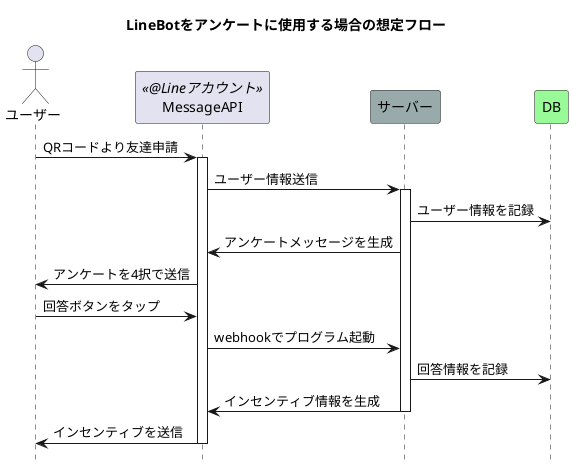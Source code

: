 leAcvity.pu
@startuml{plantuml_seq_sample.png}
title LineBotをアンケートに使用する場合の想定フロー
hide footbox

actor ユーザー as user
participant MessageAPI as line <<@Lineアカウント>>
'participant "<u>ApiRequest</u>" as model <<Model>>
participant サーバー as svr  #98AAAA
participant DB as db #98FB98

user -> line : QRコードより友達申請
activate line
line -> svr : ユーザー情報送信
activate svr
svr -> db : ユーザー情報を記録
svr -> line : アンケートメッセージを生成
line -> user : アンケートを4択で送信
user -> line : 回答ボタンをタップ
line -> svr : webhookでプログラム起動
svr -> db : 回答情報を記録
svr -> line : インセンティブ情報を生成
deactivate svr
line -> user : インセンティブを送信
deactivate line

@enduml
